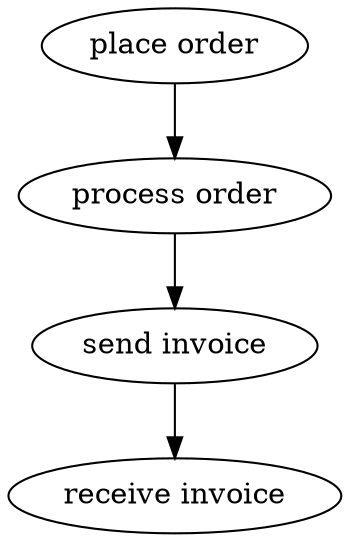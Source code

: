 strict digraph "doc-6.2" {
	graph [name="doc-6.2"];
	"place order"	[attrs="{'type': 'Activity', 'label': 'place order'}"];
	"process order"	[attrs="{'type': 'Activity', 'label': 'process order'}"];
	"place order" -> "process order"	[attrs="{'type': 'flow', 'label': 'flow'}"];
	"send invoice"	[attrs="{'type': 'Activity', 'label': 'send invoice'}"];
	"process order" -> "send invoice"	[attrs="{'type': 'flow', 'label': 'flow'}"];
	"receive invoice"	[attrs="{'type': 'Activity', 'label': 'receive invoice'}"];
	"send invoice" -> "receive invoice"	[attrs="{'type': 'flow', 'label': 'flow'}"];
}

